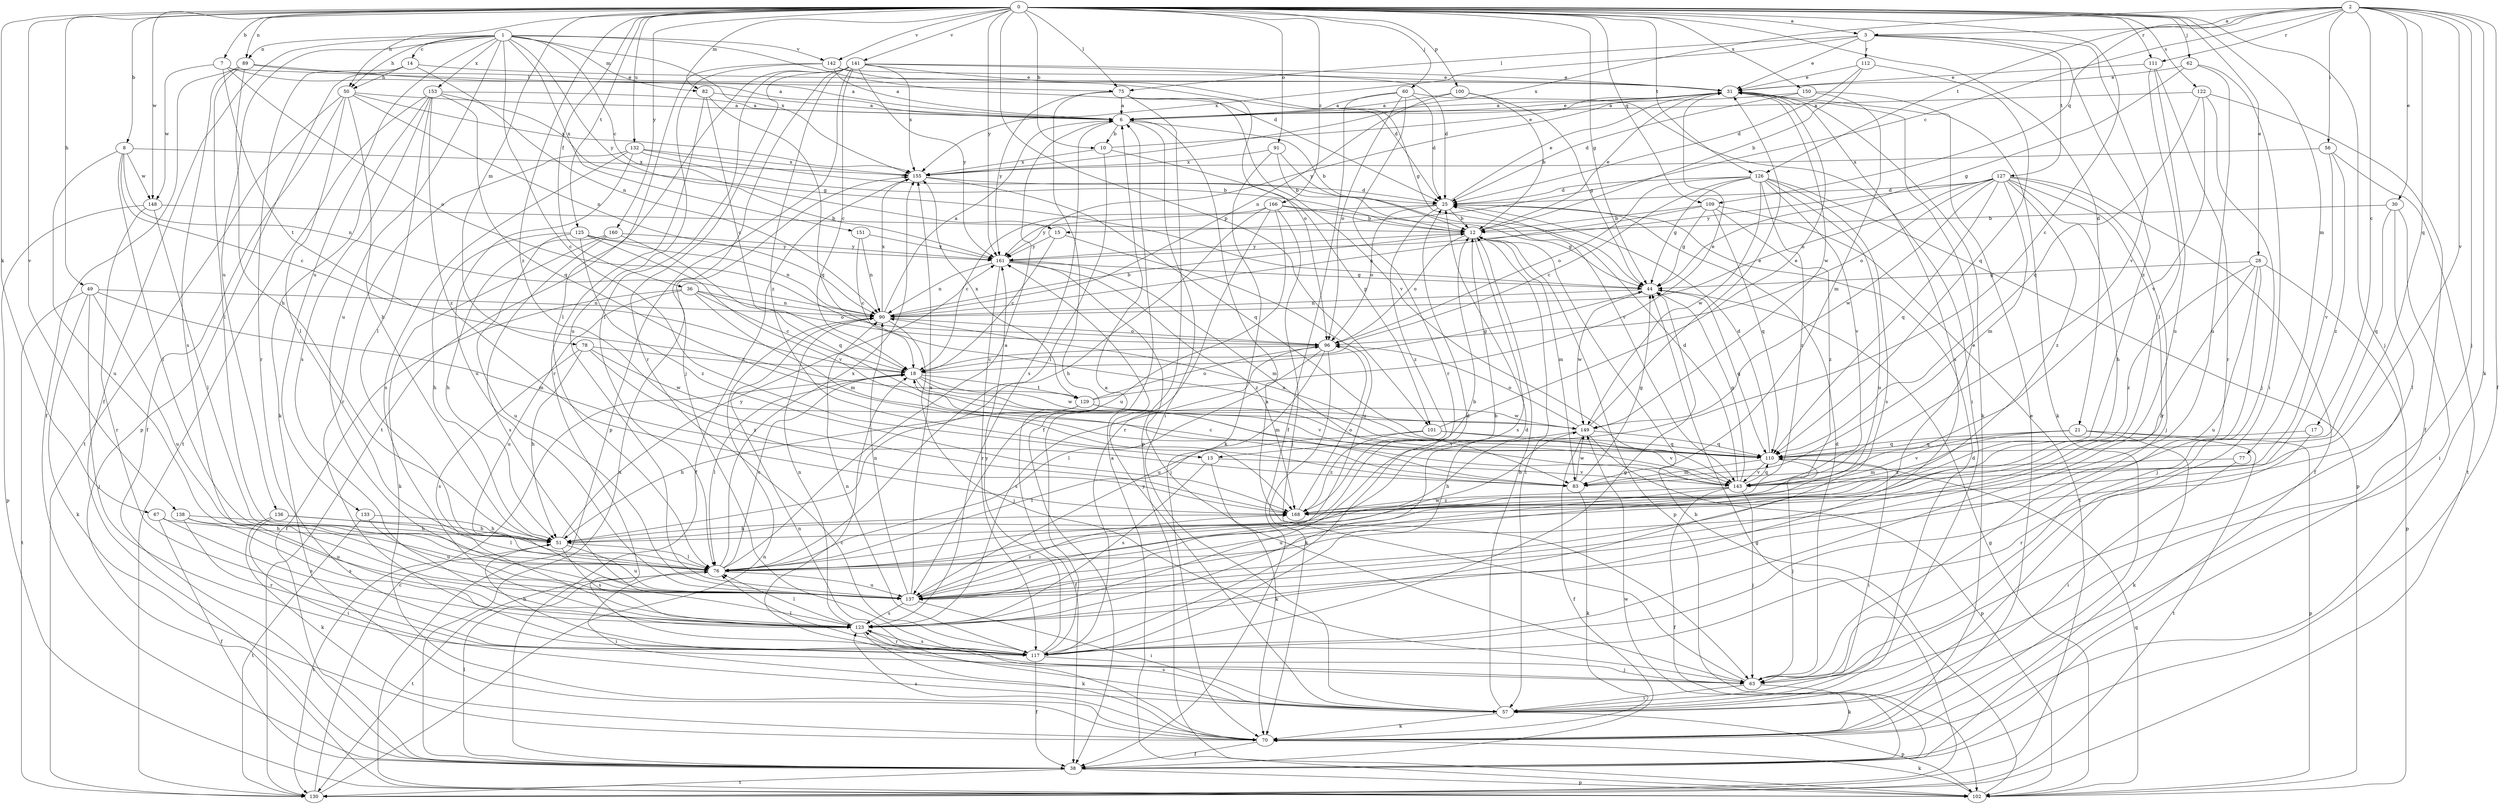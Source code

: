 strict digraph  {
0;
1;
2;
3;
6;
7;
8;
10;
12;
13;
14;
15;
17;
18;
21;
25;
28;
30;
31;
36;
38;
44;
49;
50;
51;
56;
57;
60;
62;
63;
67;
70;
75;
76;
77;
78;
82;
83;
89;
90;
91;
96;
100;
101;
102;
109;
110;
111;
112;
117;
122;
123;
125;
126;
127;
129;
130;
132;
133;
136;
137;
138;
141;
142;
143;
148;
149;
150;
151;
153;
155;
160;
161;
166;
168;
0 -> 3  [label=a];
0 -> 7  [label=b];
0 -> 8  [label=b];
0 -> 10  [label=b];
0 -> 13  [label=c];
0 -> 21  [label=d];
0 -> 28  [label=e];
0 -> 36  [label=f];
0 -> 44  [label=g];
0 -> 49  [label=h];
0 -> 50  [label=h];
0 -> 60  [label=j];
0 -> 62  [label=j];
0 -> 63  [label=j];
0 -> 67  [label=k];
0 -> 75  [label=l];
0 -> 77  [label=m];
0 -> 78  [label=m];
0 -> 82  [label=m];
0 -> 89  [label=n];
0 -> 91  [label=o];
0 -> 100  [label=p];
0 -> 101  [label=p];
0 -> 109  [label=q];
0 -> 111  [label=r];
0 -> 122  [label=s];
0 -> 125  [label=t];
0 -> 126  [label=t];
0 -> 132  [label=u];
0 -> 138  [label=v];
0 -> 141  [label=v];
0 -> 142  [label=v];
0 -> 148  [label=w];
0 -> 150  [label=x];
0 -> 160  [label=y];
0 -> 161  [label=y];
0 -> 166  [label=z];
0 -> 168  [label=z];
1 -> 13  [label=c];
1 -> 14  [label=c];
1 -> 15  [label=c];
1 -> 25  [label=d];
1 -> 38  [label=f];
1 -> 50  [label=h];
1 -> 82  [label=m];
1 -> 89  [label=n];
1 -> 133  [label=u];
1 -> 136  [label=u];
1 -> 137  [label=u];
1 -> 142  [label=v];
1 -> 151  [label=x];
1 -> 153  [label=x];
1 -> 155  [label=x];
1 -> 161  [label=y];
2 -> 3  [label=a];
2 -> 15  [label=c];
2 -> 17  [label=c];
2 -> 30  [label=e];
2 -> 38  [label=f];
2 -> 56  [label=i];
2 -> 63  [label=j];
2 -> 70  [label=k];
2 -> 109  [label=q];
2 -> 110  [label=q];
2 -> 111  [label=r];
2 -> 126  [label=t];
2 -> 143  [label=v];
2 -> 155  [label=x];
3 -> 31  [label=e];
3 -> 75  [label=l];
3 -> 112  [label=r];
3 -> 127  [label=t];
3 -> 143  [label=v];
3 -> 155  [label=x];
3 -> 168  [label=z];
6 -> 10  [label=b];
6 -> 12  [label=b];
6 -> 31  [label=e];
6 -> 57  [label=i];
6 -> 123  [label=s];
7 -> 6  [label=a];
7 -> 75  [label=l];
7 -> 96  [label=o];
7 -> 129  [label=t];
7 -> 148  [label=w];
8 -> 18  [label=c];
8 -> 76  [label=l];
8 -> 90  [label=n];
8 -> 137  [label=u];
8 -> 148  [label=w];
8 -> 155  [label=x];
10 -> 31  [label=e];
10 -> 76  [label=l];
10 -> 101  [label=p];
10 -> 155  [label=x];
12 -> 31  [label=e];
12 -> 57  [label=i];
12 -> 83  [label=m];
12 -> 96  [label=o];
12 -> 102  [label=p];
12 -> 123  [label=s];
12 -> 161  [label=y];
13 -> 70  [label=k];
13 -> 123  [label=s];
13 -> 143  [label=v];
14 -> 31  [label=e];
14 -> 50  [label=h];
14 -> 90  [label=n];
14 -> 102  [label=p];
14 -> 117  [label=r];
15 -> 18  [label=c];
15 -> 137  [label=u];
15 -> 161  [label=y];
17 -> 110  [label=q];
17 -> 117  [label=r];
18 -> 44  [label=g];
18 -> 76  [label=l];
18 -> 83  [label=m];
18 -> 129  [label=t];
18 -> 143  [label=v];
18 -> 149  [label=w];
21 -> 70  [label=k];
21 -> 102  [label=p];
21 -> 110  [label=q];
21 -> 130  [label=t];
21 -> 143  [label=v];
21 -> 168  [label=z];
25 -> 12  [label=b];
25 -> 31  [label=e];
25 -> 96  [label=o];
25 -> 161  [label=y];
25 -> 168  [label=z];
28 -> 44  [label=g];
28 -> 63  [label=j];
28 -> 76  [label=l];
28 -> 102  [label=p];
28 -> 137  [label=u];
28 -> 168  [label=z];
30 -> 12  [label=b];
30 -> 57  [label=i];
30 -> 76  [label=l];
30 -> 110  [label=q];
31 -> 6  [label=a];
31 -> 70  [label=k];
31 -> 123  [label=s];
31 -> 149  [label=w];
31 -> 161  [label=y];
36 -> 18  [label=c];
36 -> 38  [label=f];
36 -> 83  [label=m];
36 -> 90  [label=n];
36 -> 96  [label=o];
36 -> 137  [label=u];
38 -> 76  [label=l];
38 -> 102  [label=p];
38 -> 130  [label=t];
38 -> 149  [label=w];
38 -> 155  [label=x];
44 -> 90  [label=n];
44 -> 110  [label=q];
44 -> 149  [label=w];
49 -> 63  [label=j];
49 -> 70  [label=k];
49 -> 83  [label=m];
49 -> 90  [label=n];
49 -> 130  [label=t];
49 -> 137  [label=u];
50 -> 6  [label=a];
50 -> 38  [label=f];
50 -> 51  [label=h];
50 -> 76  [label=l];
50 -> 90  [label=n];
50 -> 130  [label=t];
50 -> 155  [label=x];
51 -> 76  [label=l];
51 -> 123  [label=s];
51 -> 130  [label=t];
51 -> 137  [label=u];
51 -> 161  [label=y];
56 -> 130  [label=t];
56 -> 143  [label=v];
56 -> 155  [label=x];
56 -> 168  [label=z];
57 -> 12  [label=b];
57 -> 18  [label=c];
57 -> 25  [label=d];
57 -> 70  [label=k];
57 -> 102  [label=p];
57 -> 123  [label=s];
57 -> 161  [label=y];
60 -> 6  [label=a];
60 -> 25  [label=d];
60 -> 38  [label=f];
60 -> 57  [label=i];
60 -> 96  [label=o];
60 -> 117  [label=r];
62 -> 31  [label=e];
62 -> 44  [label=g];
62 -> 57  [label=i];
62 -> 137  [label=u];
63 -> 6  [label=a];
63 -> 25  [label=d];
63 -> 57  [label=i];
63 -> 70  [label=k];
67 -> 38  [label=f];
67 -> 51  [label=h];
67 -> 123  [label=s];
70 -> 31  [label=e];
70 -> 38  [label=f];
70 -> 90  [label=n];
70 -> 123  [label=s];
75 -> 6  [label=a];
75 -> 38  [label=f];
75 -> 96  [label=o];
75 -> 102  [label=p];
75 -> 143  [label=v];
75 -> 161  [label=y];
76 -> 6  [label=a];
76 -> 12  [label=b];
76 -> 18  [label=c];
76 -> 57  [label=i];
76 -> 130  [label=t];
76 -> 137  [label=u];
76 -> 149  [label=w];
76 -> 155  [label=x];
77 -> 57  [label=i];
77 -> 83  [label=m];
78 -> 18  [label=c];
78 -> 51  [label=h];
78 -> 123  [label=s];
78 -> 149  [label=w];
78 -> 168  [label=z];
82 -> 6  [label=a];
82 -> 18  [label=c];
82 -> 110  [label=q];
82 -> 117  [label=r];
83 -> 18  [label=c];
83 -> 44  [label=g];
83 -> 70  [label=k];
83 -> 149  [label=w];
89 -> 6  [label=a];
89 -> 31  [label=e];
89 -> 38  [label=f];
89 -> 51  [label=h];
89 -> 76  [label=l];
89 -> 123  [label=s];
90 -> 6  [label=a];
90 -> 12  [label=b];
90 -> 63  [label=j];
90 -> 96  [label=o];
90 -> 155  [label=x];
91 -> 12  [label=b];
91 -> 70  [label=k];
91 -> 143  [label=v];
91 -> 155  [label=x];
96 -> 18  [label=c];
96 -> 70  [label=k];
96 -> 76  [label=l];
96 -> 123  [label=s];
96 -> 137  [label=u];
100 -> 6  [label=a];
100 -> 12  [label=b];
100 -> 44  [label=g];
100 -> 90  [label=n];
101 -> 31  [label=e];
101 -> 76  [label=l];
101 -> 110  [label=q];
101 -> 143  [label=v];
101 -> 168  [label=z];
102 -> 6  [label=a];
102 -> 12  [label=b];
102 -> 44  [label=g];
102 -> 70  [label=k];
102 -> 110  [label=q];
109 -> 12  [label=b];
109 -> 44  [label=g];
109 -> 90  [label=n];
109 -> 110  [label=q];
109 -> 130  [label=t];
109 -> 168  [label=z];
110 -> 25  [label=d];
110 -> 57  [label=i];
110 -> 63  [label=j];
110 -> 83  [label=m];
110 -> 90  [label=n];
110 -> 143  [label=v];
111 -> 31  [label=e];
111 -> 76  [label=l];
111 -> 117  [label=r];
111 -> 137  [label=u];
112 -> 12  [label=b];
112 -> 25  [label=d];
112 -> 31  [label=e];
112 -> 110  [label=q];
117 -> 6  [label=a];
117 -> 25  [label=d];
117 -> 38  [label=f];
117 -> 44  [label=g];
117 -> 51  [label=h];
117 -> 63  [label=j];
117 -> 76  [label=l];
117 -> 90  [label=n];
117 -> 123  [label=s];
117 -> 161  [label=y];
122 -> 6  [label=a];
122 -> 38  [label=f];
122 -> 63  [label=j];
122 -> 110  [label=q];
122 -> 143  [label=v];
123 -> 25  [label=d];
123 -> 70  [label=k];
123 -> 76  [label=l];
123 -> 90  [label=n];
123 -> 117  [label=r];
125 -> 51  [label=h];
125 -> 90  [label=n];
125 -> 137  [label=u];
125 -> 143  [label=v];
125 -> 161  [label=y];
125 -> 168  [label=z];
126 -> 18  [label=c];
126 -> 25  [label=d];
126 -> 44  [label=g];
126 -> 96  [label=o];
126 -> 102  [label=p];
126 -> 123  [label=s];
126 -> 137  [label=u];
126 -> 143  [label=v];
126 -> 149  [label=w];
126 -> 168  [label=z];
127 -> 25  [label=d];
127 -> 38  [label=f];
127 -> 51  [label=h];
127 -> 63  [label=j];
127 -> 83  [label=m];
127 -> 90  [label=n];
127 -> 96  [label=o];
127 -> 110  [label=q];
127 -> 117  [label=r];
127 -> 149  [label=w];
127 -> 161  [label=y];
127 -> 168  [label=z];
129 -> 31  [label=e];
129 -> 38  [label=f];
129 -> 51  [label=h];
129 -> 96  [label=o];
129 -> 143  [label=v];
129 -> 149  [label=w];
129 -> 155  [label=x];
130 -> 18  [label=c];
130 -> 44  [label=g];
130 -> 90  [label=n];
132 -> 12  [label=b];
132 -> 25  [label=d];
132 -> 117  [label=r];
132 -> 123  [label=s];
132 -> 137  [label=u];
132 -> 155  [label=x];
133 -> 51  [label=h];
133 -> 130  [label=t];
133 -> 137  [label=u];
136 -> 51  [label=h];
136 -> 57  [label=i];
136 -> 70  [label=k];
136 -> 76  [label=l];
137 -> 12  [label=b];
137 -> 31  [label=e];
137 -> 57  [label=i];
137 -> 90  [label=n];
137 -> 123  [label=s];
137 -> 155  [label=x];
137 -> 168  [label=z];
138 -> 51  [label=h];
138 -> 117  [label=r];
138 -> 123  [label=s];
138 -> 137  [label=u];
141 -> 18  [label=c];
141 -> 25  [label=d];
141 -> 31  [label=e];
141 -> 44  [label=g];
141 -> 63  [label=j];
141 -> 76  [label=l];
141 -> 102  [label=p];
141 -> 117  [label=r];
141 -> 130  [label=t];
141 -> 155  [label=x];
141 -> 161  [label=y];
141 -> 168  [label=z];
142 -> 6  [label=a];
142 -> 25  [label=d];
142 -> 31  [label=e];
142 -> 76  [label=l];
142 -> 137  [label=u];
143 -> 25  [label=d];
143 -> 38  [label=f];
143 -> 44  [label=g];
143 -> 63  [label=j];
143 -> 110  [label=q];
143 -> 137  [label=u];
143 -> 168  [label=z];
148 -> 12  [label=b];
148 -> 76  [label=l];
148 -> 102  [label=p];
148 -> 117  [label=r];
149 -> 31  [label=e];
149 -> 38  [label=f];
149 -> 51  [label=h];
149 -> 96  [label=o];
149 -> 102  [label=p];
149 -> 110  [label=q];
150 -> 6  [label=a];
150 -> 25  [label=d];
150 -> 70  [label=k];
150 -> 83  [label=m];
151 -> 18  [label=c];
151 -> 90  [label=n];
151 -> 161  [label=y];
153 -> 6  [label=a];
153 -> 44  [label=g];
153 -> 70  [label=k];
153 -> 76  [label=l];
153 -> 110  [label=q];
153 -> 123  [label=s];
153 -> 130  [label=t];
153 -> 168  [label=z];
155 -> 25  [label=d];
155 -> 38  [label=f];
155 -> 110  [label=q];
160 -> 51  [label=h];
160 -> 70  [label=k];
160 -> 110  [label=q];
160 -> 123  [label=s];
160 -> 161  [label=y];
161 -> 44  [label=g];
161 -> 63  [label=j];
161 -> 83  [label=m];
161 -> 90  [label=n];
161 -> 117  [label=r];
161 -> 168  [label=z];
166 -> 12  [label=b];
166 -> 18  [label=c];
166 -> 44  [label=g];
166 -> 51  [label=h];
166 -> 63  [label=j];
166 -> 117  [label=r];
166 -> 137  [label=u];
168 -> 51  [label=h];
168 -> 96  [label=o];
}

